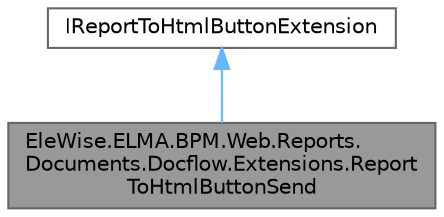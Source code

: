 digraph "EleWise.ELMA.BPM.Web.Reports.Documents.Docflow.Extensions.ReportToHtmlButtonSend"
{
 // LATEX_PDF_SIZE
  bgcolor="transparent";
  edge [fontname=Helvetica,fontsize=10,labelfontname=Helvetica,labelfontsize=10];
  node [fontname=Helvetica,fontsize=10,shape=box,height=0.2,width=0.4];
  Node1 [id="Node000001",label="EleWise.ELMA.BPM.Web.Reports.\lDocuments.Docflow.Extensions.Report\lToHtmlButtonSend",height=0.2,width=0.4,color="gray40", fillcolor="grey60", style="filled", fontcolor="black",tooltip="Экспорт html в веб-документ Отчет"];
  Node2 -> Node1 [id="edge1_Node000001_Node000002",dir="back",color="steelblue1",style="solid",tooltip=" "];
  Node2 [id="Node000002",label="IReportToHtmlButtonExtension",height=0.2,width=0.4,color="gray40", fillcolor="white", style="filled",URL="$interface_ele_wise_1_1_e_l_m_a_1_1_b_p_m_1_1_web_1_1_reports_1_1_documents_1_1_extensions_1_1_i_report_to_html_button_extension.html",tooltip="Расширение для тулбаровских кнопок экспорта отчета в html."];
}
